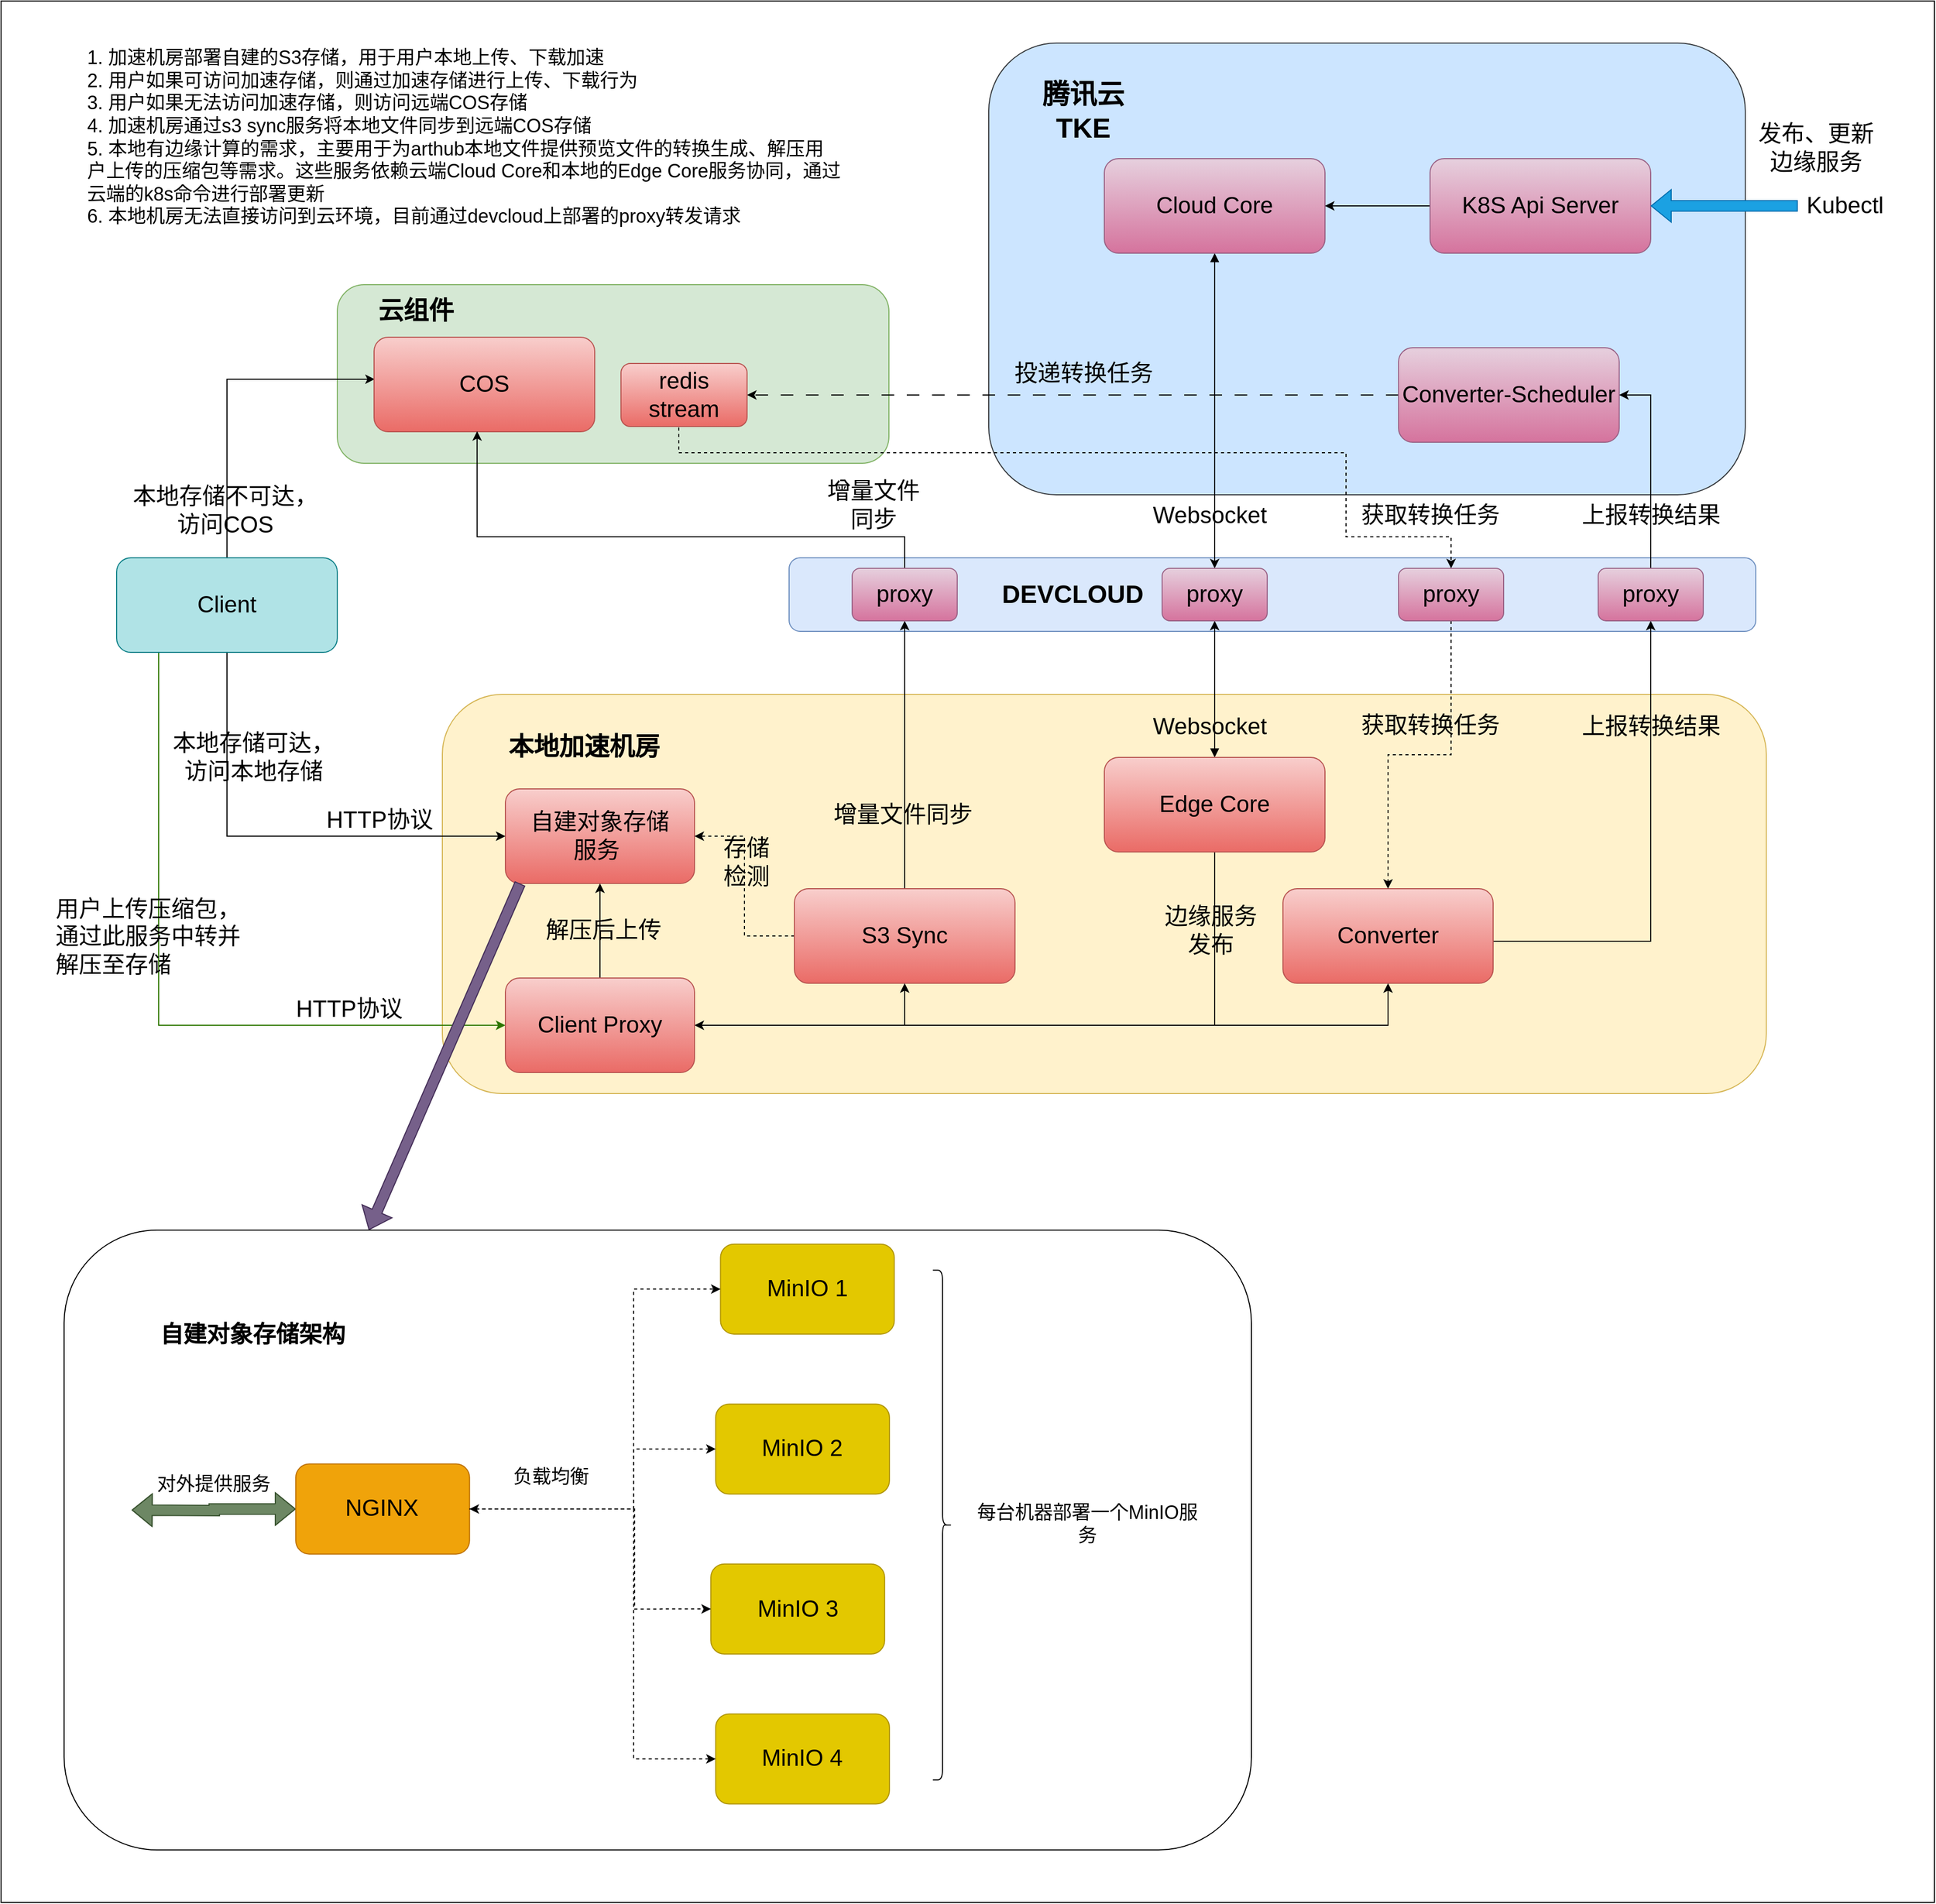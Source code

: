 <mxfile version="21.1.4" type="github">
  <diagram name="第 1 页" id="gfby3PmrfD_U8mLN3vST">
    <mxGraphModel dx="3566" dy="869" grid="1" gridSize="10" guides="1" tooltips="1" connect="1" arrows="1" fold="1" page="1" pageScale="1" pageWidth="1654" pageHeight="1169" math="0" shadow="0">
      <root>
        <mxCell id="0" />
        <mxCell id="1" parent="0" />
        <mxCell id="VNvTYN1yvB8yNp_CZ_hL-21" value="" style="rounded=0;whiteSpace=wrap;html=1;" vertex="1" parent="1">
          <mxGeometry x="-1010" y="10" width="1840" height="1810" as="geometry" />
        </mxCell>
        <mxCell id="IynW-cATV-pzJD-m26w4-99" value="" style="rounded=1;whiteSpace=wrap;html=1;fillColor=#cce5ff;strokeColor=#36393d;" parent="1" vertex="1">
          <mxGeometry x="-70" y="50" width="720" height="430" as="geometry" />
        </mxCell>
        <mxCell id="IynW-cATV-pzJD-m26w4-97" value="" style="rounded=1;whiteSpace=wrap;html=1;fillColor=#d5e8d4;strokeColor=#82b366;" parent="1" vertex="1">
          <mxGeometry x="-690" y="280" width="525" height="170" as="geometry" />
        </mxCell>
        <mxCell id="IynW-cATV-pzJD-m26w4-93" value="" style="rounded=1;whiteSpace=wrap;html=1;fillColor=#fff2cc;strokeColor=#d6b656;" parent="1" vertex="1">
          <mxGeometry x="-590" y="670" width="1260" height="380" as="geometry" />
        </mxCell>
        <mxCell id="IynW-cATV-pzJD-m26w4-91" value="" style="rounded=1;whiteSpace=wrap;html=1;fillColor=#dae8fc;strokeColor=#6c8ebf;" parent="1" vertex="1">
          <mxGeometry x="-260" y="540" width="920" height="70" as="geometry" />
        </mxCell>
        <mxCell id="IynW-cATV-pzJD-m26w4-64" style="edgeStyle=orthogonalEdgeStyle;rounded=0;orthogonalLoop=1;jettySize=auto;html=1;exitX=1;exitY=0.5;exitDx=0;exitDy=0;entryX=0.5;entryY=1;entryDx=0;entryDy=0;" parent="1" source="2hHQCEHZhG925bIhgHVo-1" target="IynW-cATV-pzJD-m26w4-73" edge="1">
          <mxGeometry relative="1" as="geometry">
            <mxPoint x="830" y="620" as="targetPoint" />
            <Array as="points">
              <mxPoint x="410" y="905" />
              <mxPoint x="560" y="905" />
            </Array>
          </mxGeometry>
        </mxCell>
        <mxCell id="8BzjSbciPG6FjHRtyO9h-1" value="&lt;font style=&quot;font-size: 22px;&quot;&gt;上报转换结果&lt;/font&gt;" style="edgeLabel;html=1;align=center;verticalAlign=middle;resizable=0;points=[];labelBackgroundColor=none;" parent="IynW-cATV-pzJD-m26w4-64" vertex="1" connectable="0">
          <mxGeometry x="0.307" y="-1" relative="1" as="geometry">
            <mxPoint x="-1" y="-59" as="offset" />
          </mxGeometry>
        </mxCell>
        <mxCell id="2hHQCEHZhG925bIhgHVo-1" value="Converter" style="rounded=1;whiteSpace=wrap;html=1;fontSize=22;fillColor=#f8cecc;gradientColor=#ea6b66;strokeColor=#b85450;" parent="1" vertex="1">
          <mxGeometry x="210" y="855" width="200" height="90" as="geometry" />
        </mxCell>
        <mxCell id="8BzjSbciPG6FjHRtyO9h-3" style="edgeStyle=orthogonalEdgeStyle;rounded=0;orthogonalLoop=1;jettySize=auto;html=1;exitX=0;exitY=0.5;exitDx=0;exitDy=0;dashed=1;dashPattern=12 12;" parent="1" source="2hHQCEHZhG925bIhgHVo-2" target="2hHQCEHZhG925bIhgHVo-4" edge="1">
          <mxGeometry relative="1" as="geometry" />
        </mxCell>
        <mxCell id="8BzjSbciPG6FjHRtyO9h-4" value="&lt;font style=&quot;font-size: 22px;&quot;&gt;投递转换任务&lt;/font&gt;" style="edgeLabel;html=1;align=center;verticalAlign=middle;resizable=0;points=[];labelBackgroundColor=none;" parent="8BzjSbciPG6FjHRtyO9h-3" vertex="1" connectable="0">
          <mxGeometry x="-0.161" y="-1" relative="1" as="geometry">
            <mxPoint x="-40" y="-19" as="offset" />
          </mxGeometry>
        </mxCell>
        <mxCell id="2hHQCEHZhG925bIhgHVo-2" value="Converter-Scheduler" style="rounded=1;whiteSpace=wrap;html=1;fontSize=22;fillColor=#e6d0de;gradientColor=#d5739d;strokeColor=#996185;" parent="1" vertex="1">
          <mxGeometry x="320" y="340" width="210" height="90" as="geometry" />
        </mxCell>
        <mxCell id="IynW-cATV-pzJD-m26w4-22" style="edgeStyle=orthogonalEdgeStyle;rounded=0;orthogonalLoop=1;jettySize=auto;html=1;entryX=0.5;entryY=0;entryDx=0;entryDy=0;dashed=1;exitX=0.5;exitY=1;exitDx=0;exitDy=0;" parent="1" source="2hHQCEHZhG925bIhgHVo-4" target="IynW-cATV-pzJD-m26w4-71" edge="1">
          <mxGeometry relative="1" as="geometry">
            <mxPoint x="380" y="500" as="targetPoint" />
            <Array as="points">
              <mxPoint x="-365" y="440" />
              <mxPoint x="270" y="440" />
              <mxPoint x="270" y="520" />
              <mxPoint x="370" y="520" />
            </Array>
          </mxGeometry>
        </mxCell>
        <mxCell id="2hHQCEHZhG925bIhgHVo-4" value="&lt;font style=&quot;font-size: 22px;&quot;&gt;redis stream&lt;/font&gt;" style="rounded=1;whiteSpace=wrap;html=1;fillColor=#f8cecc;gradientColor=#ea6b66;strokeColor=#b85450;" parent="1" vertex="1">
          <mxGeometry x="-420" y="355" width="120" height="60" as="geometry" />
        </mxCell>
        <mxCell id="2hHQCEHZhG925bIhgHVo-6" value="自建对象存储&lt;br&gt;服务&lt;span style=&quot;white-space: pre; font-size: 22px;&quot;&gt; &lt;/span&gt;" style="rounded=1;whiteSpace=wrap;html=1;fontSize=22;fillColor=#f8cecc;gradientColor=#ea6b66;strokeColor=#b85450;" parent="1" vertex="1">
          <mxGeometry x="-530" y="760" width="180" height="90" as="geometry" />
        </mxCell>
        <mxCell id="IynW-cATV-pzJD-m26w4-52" style="edgeStyle=orthogonalEdgeStyle;rounded=0;orthogonalLoop=1;jettySize=auto;html=1;exitX=0.5;exitY=1;exitDx=0;exitDy=0;entryX=0;entryY=0.5;entryDx=0;entryDy=0;" parent="1" source="2hHQCEHZhG925bIhgHVo-8" target="2hHQCEHZhG925bIhgHVo-6" edge="1">
          <mxGeometry relative="1" as="geometry" />
        </mxCell>
        <mxCell id="IynW-cATV-pzJD-m26w4-53" value="&lt;font style=&quot;font-size: 22px;&quot;&gt;本地存储可达，&lt;br&gt;访问本地存储&lt;/font&gt;" style="edgeLabel;html=1;align=center;verticalAlign=middle;resizable=0;points=[];labelBackgroundColor=none;" parent="IynW-cATV-pzJD-m26w4-52" vertex="1" connectable="0">
          <mxGeometry x="-0.518" y="-1" relative="1" as="geometry">
            <mxPoint x="26" y="-6" as="offset" />
          </mxGeometry>
        </mxCell>
        <mxCell id="8BzjSbciPG6FjHRtyO9h-2" value="&lt;font style=&quot;font-size: 22px;&quot;&gt;HTTP协议&lt;/font&gt;" style="edgeLabel;html=1;align=center;verticalAlign=middle;resizable=0;points=[];labelBackgroundColor=none;" parent="IynW-cATV-pzJD-m26w4-52" vertex="1" connectable="0">
          <mxGeometry x="0.723" y="2" relative="1" as="geometry">
            <mxPoint x="-59" y="-13" as="offset" />
          </mxGeometry>
        </mxCell>
        <mxCell id="IynW-cATV-pzJD-m26w4-83" style="edgeStyle=orthogonalEdgeStyle;rounded=0;orthogonalLoop=1;jettySize=auto;html=1;exitX=0.5;exitY=0;exitDx=0;exitDy=0;entryX=0.003;entryY=0.444;entryDx=0;entryDy=0;entryPerimeter=0;" parent="1" source="2hHQCEHZhG925bIhgHVo-8" target="2hHQCEHZhG925bIhgHVo-9" edge="1">
          <mxGeometry relative="1" as="geometry" />
        </mxCell>
        <mxCell id="IynW-cATV-pzJD-m26w4-84" value="&lt;font style=&quot;font-size: 22px;&quot;&gt;本地存储不可达，&lt;br style=&quot;border-color: var(--border-color);&quot;&gt;访问COS&lt;/font&gt;" style="edgeLabel;html=1;align=center;verticalAlign=middle;resizable=0;points=[];labelBackgroundColor=none;" parent="IynW-cATV-pzJD-m26w4-83" vertex="1" connectable="0">
          <mxGeometry x="-0.709" y="2" relative="1" as="geometry">
            <mxPoint as="offset" />
          </mxGeometry>
        </mxCell>
        <mxCell id="8BzjSbciPG6FjHRtyO9h-8" style="edgeStyle=orthogonalEdgeStyle;rounded=0;orthogonalLoop=1;jettySize=auto;html=1;exitX=0.25;exitY=1;exitDx=0;exitDy=0;entryX=0;entryY=0.5;entryDx=0;entryDy=0;fillColor=#60a917;strokeColor=#2D7600;" parent="1" source="2hHQCEHZhG925bIhgHVo-8" target="8BzjSbciPG6FjHRtyO9h-6" edge="1">
          <mxGeometry relative="1" as="geometry">
            <Array as="points">
              <mxPoint x="-860" y="630" />
              <mxPoint x="-860" y="985" />
            </Array>
          </mxGeometry>
        </mxCell>
        <mxCell id="8BzjSbciPG6FjHRtyO9h-10" value="&lt;font style=&quot;font-size: 22px;&quot;&gt;HTTP协议&lt;/font&gt;" style="edgeLabel;html=1;align=center;verticalAlign=middle;resizable=0;points=[];" parent="8BzjSbciPG6FjHRtyO9h-8" vertex="1" connectable="0">
          <mxGeometry x="0.462" y="3" relative="1" as="geometry">
            <mxPoint x="38" y="-12" as="offset" />
          </mxGeometry>
        </mxCell>
        <mxCell id="2hHQCEHZhG925bIhgHVo-8" value="&lt;font style=&quot;font-size: 22px;&quot;&gt;Client&lt;/font&gt;" style="rounded=1;whiteSpace=wrap;html=1;fillColor=#b0e3e6;strokeColor=#0e8088;" parent="1" vertex="1">
          <mxGeometry x="-900" y="540" width="210" height="90" as="geometry" />
        </mxCell>
        <mxCell id="2hHQCEHZhG925bIhgHVo-9" value="&lt;font style=&quot;font-size: 22px;&quot;&gt;COS&lt;/font&gt;" style="rounded=1;whiteSpace=wrap;html=1;fillColor=#f8cecc;gradientColor=#ea6b66;strokeColor=#b85450;" parent="1" vertex="1">
          <mxGeometry x="-655" y="330" width="210" height="90" as="geometry" />
        </mxCell>
        <mxCell id="IynW-cATV-pzJD-m26w4-38" style="edgeStyle=orthogonalEdgeStyle;rounded=0;orthogonalLoop=1;jettySize=auto;html=1;exitX=0.5;exitY=0;exitDx=0;exitDy=0;entryX=0.467;entryY=0.994;entryDx=0;entryDy=0;entryPerimeter=0;" parent="1" source="IynW-cATV-pzJD-m26w4-43" target="2hHQCEHZhG925bIhgHVo-9" edge="1">
          <mxGeometry relative="1" as="geometry">
            <Array as="points">
              <mxPoint x="-150" y="520" />
              <mxPoint x="-557" y="520" />
            </Array>
          </mxGeometry>
        </mxCell>
        <mxCell id="IynW-cATV-pzJD-m26w4-39" value="&lt;font style=&quot;font-size: 22px;&quot;&gt;增量文件&lt;br&gt;同步&lt;/font&gt;" style="edgeLabel;html=1;align=center;verticalAlign=middle;resizable=0;points=[];labelBackgroundColor=none;" parent="IynW-cATV-pzJD-m26w4-38" vertex="1" connectable="0">
          <mxGeometry x="0.548" y="3" relative="1" as="geometry">
            <mxPoint x="356" y="-33" as="offset" />
          </mxGeometry>
        </mxCell>
        <mxCell id="IynW-cATV-pzJD-m26w4-45" style="edgeStyle=orthogonalEdgeStyle;rounded=0;orthogonalLoop=1;jettySize=auto;html=1;exitX=0.5;exitY=0;exitDx=0;exitDy=0;entryX=0.5;entryY=1;entryDx=0;entryDy=0;" parent="1" source="2hHQCEHZhG925bIhgHVo-10" target="IynW-cATV-pzJD-m26w4-43" edge="1">
          <mxGeometry relative="1" as="geometry" />
        </mxCell>
        <mxCell id="IynW-cATV-pzJD-m26w4-88" value="&lt;font style=&quot;font-size: 22px;&quot;&gt;增量文件同步&lt;/font&gt;" style="edgeLabel;html=1;align=center;verticalAlign=middle;resizable=0;points=[];labelBackgroundColor=none;" parent="IynW-cATV-pzJD-m26w4-45" vertex="1" connectable="0">
          <mxGeometry x="-0.45" y="2" relative="1" as="geometry">
            <mxPoint as="offset" />
          </mxGeometry>
        </mxCell>
        <mxCell id="IynW-cATV-pzJD-m26w4-94" style="edgeStyle=orthogonalEdgeStyle;rounded=0;orthogonalLoop=1;jettySize=auto;html=1;exitX=0;exitY=0.5;exitDx=0;exitDy=0;entryX=1;entryY=0.5;entryDx=0;entryDy=0;dashed=1;" parent="1" source="2hHQCEHZhG925bIhgHVo-10" target="2hHQCEHZhG925bIhgHVo-6" edge="1">
          <mxGeometry relative="1" as="geometry" />
        </mxCell>
        <mxCell id="IynW-cATV-pzJD-m26w4-95" value="&lt;font style=&quot;font-size: 22px;&quot;&gt;存储&lt;br&gt;检测&lt;/font&gt;" style="edgeLabel;html=1;align=center;verticalAlign=middle;resizable=0;points=[];labelBackgroundColor=none;" parent="IynW-cATV-pzJD-m26w4-94" vertex="1" connectable="0">
          <mxGeometry x="0.239" y="-1" relative="1" as="geometry">
            <mxPoint as="offset" />
          </mxGeometry>
        </mxCell>
        <mxCell id="2hHQCEHZhG925bIhgHVo-10" value="S3 Sync" style="rounded=1;whiteSpace=wrap;html=1;fontSize=22;fillColor=#f8cecc;gradientColor=#ea6b66;strokeColor=#b85450;" parent="1" vertex="1">
          <mxGeometry x="-255" y="855" width="210" height="90" as="geometry" />
        </mxCell>
        <mxCell id="IynW-cATV-pzJD-m26w4-6" value="" style="edgeStyle=orthogonalEdgeStyle;rounded=0;orthogonalLoop=1;jettySize=auto;html=1;startArrow=block;startFill=1;entryX=0.5;entryY=0;entryDx=0;entryDy=0;" parent="1" source="IynW-cATV-pzJD-m26w4-1" target="IynW-cATV-pzJD-m26w4-70" edge="1">
          <mxGeometry relative="1" as="geometry">
            <mxPoint x="120" y="430" as="targetPoint" />
          </mxGeometry>
        </mxCell>
        <mxCell id="IynW-cATV-pzJD-m26w4-1" value="Cloud Core" style="rounded=1;whiteSpace=wrap;html=1;fontSize=22;fillColor=#e6d0de;gradientColor=#d5739d;strokeColor=#996185;" parent="1" vertex="1">
          <mxGeometry x="40" y="160" width="210" height="90" as="geometry" />
        </mxCell>
        <mxCell id="IynW-cATV-pzJD-m26w4-4" style="edgeStyle=orthogonalEdgeStyle;rounded=0;orthogonalLoop=1;jettySize=auto;html=1;exitX=0.5;exitY=0;exitDx=0;exitDy=0;entryX=0.5;entryY=1;entryDx=0;entryDy=0;strokeColor=default;startArrow=block;startFill=1;" parent="1" source="IynW-cATV-pzJD-m26w4-2" target="IynW-cATV-pzJD-m26w4-70" edge="1">
          <mxGeometry relative="1" as="geometry">
            <mxPoint x="110" y="595" as="targetPoint" />
          </mxGeometry>
        </mxCell>
        <mxCell id="IynW-cATV-pzJD-m26w4-87" value="&lt;font style=&quot;font-size: 22px;&quot;&gt;Websocket&lt;/font&gt;" style="edgeLabel;html=1;align=center;verticalAlign=middle;resizable=0;points=[];labelBackgroundColor=none;" parent="IynW-cATV-pzJD-m26w4-4" vertex="1" connectable="0">
          <mxGeometry x="0.072" relative="1" as="geometry">
            <mxPoint x="-5" y="40" as="offset" />
          </mxGeometry>
        </mxCell>
        <mxCell id="IynW-cATV-pzJD-m26w4-27" style="edgeStyle=orthogonalEdgeStyle;rounded=0;orthogonalLoop=1;jettySize=auto;html=1;exitX=0.5;exitY=1;exitDx=0;exitDy=0;startArrow=none;entryX=0.5;entryY=1;entryDx=0;entryDy=0;" parent="1" source="IynW-cATV-pzJD-m26w4-2" target="2hHQCEHZhG925bIhgHVo-10" edge="1">
          <mxGeometry relative="1" as="geometry">
            <mxPoint x="110" y="945" as="sourcePoint" />
            <mxPoint x="-200" y="915" as="targetPoint" />
            <Array as="points">
              <mxPoint x="145" y="985" />
              <mxPoint x="-150" y="985" />
            </Array>
          </mxGeometry>
        </mxCell>
        <mxCell id="IynW-cATV-pzJD-m26w4-60" style="edgeStyle=orthogonalEdgeStyle;rounded=0;orthogonalLoop=1;jettySize=auto;html=1;exitX=0.5;exitY=1;exitDx=0;exitDy=0;" parent="1" source="IynW-cATV-pzJD-m26w4-2" target="2hHQCEHZhG925bIhgHVo-1" edge="1">
          <mxGeometry relative="1" as="geometry">
            <Array as="points">
              <mxPoint x="145" y="985" />
              <mxPoint x="310" y="985" />
            </Array>
          </mxGeometry>
        </mxCell>
        <mxCell id="IynW-cATV-pzJD-m26w4-61" value="&lt;font style=&quot;font-size: 22px;&quot;&gt;边缘服务&lt;br&gt;发布&lt;/font&gt;" style="edgeLabel;html=1;align=center;verticalAlign=middle;resizable=0;points=[];labelBackgroundColor=none;" parent="IynW-cATV-pzJD-m26w4-60" vertex="1" connectable="0">
          <mxGeometry x="-0.596" y="-4" relative="1" as="geometry">
            <mxPoint as="offset" />
          </mxGeometry>
        </mxCell>
        <mxCell id="8BzjSbciPG6FjHRtyO9h-15" style="edgeStyle=orthogonalEdgeStyle;rounded=0;orthogonalLoop=1;jettySize=auto;html=1;exitX=0.5;exitY=1;exitDx=0;exitDy=0;entryX=1;entryY=0.5;entryDx=0;entryDy=0;" parent="1" source="IynW-cATV-pzJD-m26w4-2" target="8BzjSbciPG6FjHRtyO9h-6" edge="1">
          <mxGeometry relative="1" as="geometry" />
        </mxCell>
        <mxCell id="IynW-cATV-pzJD-m26w4-2" value="Edge Core" style="rounded=1;whiteSpace=wrap;html=1;fontSize=22;fillColor=#f8cecc;gradientColor=#ea6b66;strokeColor=#b85450;" parent="1" vertex="1">
          <mxGeometry x="40" y="730" width="210" height="90" as="geometry" />
        </mxCell>
        <mxCell id="IynW-cATV-pzJD-m26w4-16" style="edgeStyle=orthogonalEdgeStyle;rounded=0;orthogonalLoop=1;jettySize=auto;html=1;entryX=1;entryY=0.5;entryDx=0;entryDy=0;" parent="1" source="IynW-cATV-pzJD-m26w4-3" target="IynW-cATV-pzJD-m26w4-1" edge="1">
          <mxGeometry relative="1" as="geometry" />
        </mxCell>
        <mxCell id="IynW-cATV-pzJD-m26w4-23" style="edgeStyle=orthogonalEdgeStyle;rounded=0;orthogonalLoop=1;jettySize=auto;html=1;exitX=0.5;exitY=1;exitDx=0;exitDy=0;entryX=0.5;entryY=0;entryDx=0;entryDy=0;dashed=1;" parent="1" source="IynW-cATV-pzJD-m26w4-71" target="2hHQCEHZhG925bIhgHVo-1" edge="1">
          <mxGeometry relative="1" as="geometry">
            <mxPoint x="370" y="665" as="sourcePoint" />
          </mxGeometry>
        </mxCell>
        <mxCell id="IynW-cATV-pzJD-m26w4-24" value="&lt;font style=&quot;font-size: 22px;&quot;&gt;获取转换任务&lt;/font&gt;" style="edgeLabel;html=1;align=center;verticalAlign=middle;resizable=0;points=[];labelBackgroundColor=none;" parent="IynW-cATV-pzJD-m26w4-23" vertex="1" connectable="0">
          <mxGeometry x="-0.6" y="1" relative="1" as="geometry">
            <mxPoint x="-21" y="37" as="offset" />
          </mxGeometry>
        </mxCell>
        <mxCell id="IynW-cATV-pzJD-m26w4-43" value="proxy" style="rounded=1;whiteSpace=wrap;html=1;fontSize=22;fillColor=#e6d0de;gradientColor=#d5739d;strokeColor=#996185;" parent="1" vertex="1">
          <mxGeometry x="-200" y="550" width="100" height="50" as="geometry" />
        </mxCell>
        <mxCell id="IynW-cATV-pzJD-m26w4-66" style="edgeStyle=orthogonalEdgeStyle;rounded=0;orthogonalLoop=1;jettySize=auto;html=1;exitX=0.5;exitY=0;exitDx=0;exitDy=0;entryX=1;entryY=0.5;entryDx=0;entryDy=0;" parent="1" source="IynW-cATV-pzJD-m26w4-73" target="2hHQCEHZhG925bIhgHVo-2" edge="1">
          <mxGeometry relative="1" as="geometry">
            <mxPoint x="830" y="510" as="sourcePoint" />
          </mxGeometry>
        </mxCell>
        <mxCell id="IynW-cATV-pzJD-m26w4-70" value="proxy" style="rounded=1;whiteSpace=wrap;html=1;fontSize=22;fillColor=#e6d0de;gradientColor=#d5739d;strokeColor=#996185;" parent="1" vertex="1">
          <mxGeometry x="95" y="550" width="100" height="50" as="geometry" />
        </mxCell>
        <mxCell id="IynW-cATV-pzJD-m26w4-71" value="proxy" style="rounded=1;whiteSpace=wrap;html=1;fontSize=22;fillColor=#e6d0de;gradientColor=#d5739d;strokeColor=#996185;" parent="1" vertex="1">
          <mxGeometry x="320" y="550" width="100" height="50" as="geometry" />
        </mxCell>
        <mxCell id="IynW-cATV-pzJD-m26w4-73" value="proxy" style="rounded=1;whiteSpace=wrap;html=1;fontSize=22;fillColor=#e6d0de;gradientColor=#d5739d;strokeColor=#996185;" parent="1" vertex="1">
          <mxGeometry x="510" y="550" width="100" height="50" as="geometry" />
        </mxCell>
        <mxCell id="IynW-cATV-pzJD-m26w4-77" value="" style="group;fontSize=22;" parent="1" vertex="1" connectable="0">
          <mxGeometry x="350" y="160" width="410" height="90" as="geometry" />
        </mxCell>
        <mxCell id="IynW-cATV-pzJD-m26w4-3" value="&lt;font style=&quot;font-size: 22px;&quot;&gt;K8S Api Server&lt;/font&gt;" style="rounded=1;whiteSpace=wrap;html=1;fillColor=#e6d0de;gradientColor=#d5739d;strokeColor=#996185;" parent="IynW-cATV-pzJD-m26w4-77" vertex="1">
          <mxGeometry width="210" height="90" as="geometry" />
        </mxCell>
        <mxCell id="IynW-cATV-pzJD-m26w4-12" value="" style="shape=flexArrow;endArrow=classic;html=1;rounded=0;entryX=1;entryY=0.5;entryDx=0;entryDy=0;fillColor=#1ba1e2;strokeColor=#006EAF;" parent="IynW-cATV-pzJD-m26w4-77" target="IynW-cATV-pzJD-m26w4-3" edge="1">
          <mxGeometry width="50" height="50" relative="1" as="geometry">
            <mxPoint x="350" y="45" as="sourcePoint" />
            <mxPoint x="-90" y="130" as="targetPoint" />
          </mxGeometry>
        </mxCell>
        <mxCell id="IynW-cATV-pzJD-m26w4-13" value="&lt;font style=&quot;font-size: 22px;&quot;&gt;Kubectl&lt;/font&gt;" style="text;html=1;strokeColor=none;fillColor=none;align=center;verticalAlign=middle;whiteSpace=wrap;rounded=0;" parent="IynW-cATV-pzJD-m26w4-77" vertex="1">
          <mxGeometry x="365" y="30" width="60" height="30" as="geometry" />
        </mxCell>
        <mxCell id="IynW-cATV-pzJD-m26w4-92" value="&lt;font style=&quot;font-size: 24px;&quot;&gt;&lt;b&gt;DEVCLOUD&lt;/b&gt;&lt;/font&gt;" style="text;html=1;strokeColor=none;fillColor=none;align=center;verticalAlign=middle;whiteSpace=wrap;rounded=0;" parent="1" vertex="1">
          <mxGeometry x="-20" y="560" width="60" height="30" as="geometry" />
        </mxCell>
        <mxCell id="IynW-cATV-pzJD-m26w4-96" value="&lt;font style=&quot;font-size: 24px;&quot;&gt;&lt;b&gt;本地加速机房&lt;/b&gt;&lt;/font&gt;" style="text;html=1;strokeColor=none;fillColor=none;align=center;verticalAlign=middle;whiteSpace=wrap;rounded=0;" parent="1" vertex="1">
          <mxGeometry x="-560" y="710" width="210" height="20" as="geometry" />
        </mxCell>
        <mxCell id="IynW-cATV-pzJD-m26w4-98" value="&lt;span style=&quot;font-size: 24px;&quot;&gt;&lt;b&gt;云组件&lt;/b&gt;&lt;/span&gt;" style="text;html=1;strokeColor=none;fillColor=none;align=center;verticalAlign=middle;whiteSpace=wrap;rounded=0;" parent="1" vertex="1">
          <mxGeometry x="-665" y="290" width="100" height="30" as="geometry" />
        </mxCell>
        <mxCell id="IynW-cATV-pzJD-m26w4-100" value="&lt;span style=&quot;font-size: 26px;&quot;&gt;&lt;b&gt;腾讯云TKE&lt;/b&gt;&lt;/span&gt;" style="text;html=1;strokeColor=none;fillColor=none;align=center;verticalAlign=middle;whiteSpace=wrap;rounded=0;" parent="1" vertex="1">
          <mxGeometry x="-40" y="100" width="120" height="30" as="geometry" />
        </mxCell>
        <mxCell id="IynW-cATV-pzJD-m26w4-14" value="&lt;font style=&quot;font-size: 22px;&quot;&gt;发布、更新边缘服务&lt;/font&gt;" style="text;html=1;strokeColor=none;fillColor=none;align=center;verticalAlign=middle;whiteSpace=wrap;rounded=0;" parent="1" vertex="1">
          <mxGeometry x="660" y="130" width="115" height="40" as="geometry" />
        </mxCell>
        <mxCell id="8BzjSbciPG6FjHRtyO9h-13" style="edgeStyle=orthogonalEdgeStyle;rounded=0;orthogonalLoop=1;jettySize=auto;html=1;exitX=0.5;exitY=0;exitDx=0;exitDy=0;" parent="1" source="8BzjSbciPG6FjHRtyO9h-6" target="2hHQCEHZhG925bIhgHVo-6" edge="1">
          <mxGeometry relative="1" as="geometry" />
        </mxCell>
        <mxCell id="8BzjSbciPG6FjHRtyO9h-14" value="&lt;font style=&quot;font-size: 22px;&quot;&gt;解压后上传&lt;/font&gt;" style="edgeLabel;html=1;align=center;verticalAlign=middle;resizable=0;points=[];labelBackgroundColor=none;" parent="8BzjSbciPG6FjHRtyO9h-13" vertex="1" connectable="0">
          <mxGeometry y="-3" relative="1" as="geometry">
            <mxPoint as="offset" />
          </mxGeometry>
        </mxCell>
        <mxCell id="8BzjSbciPG6FjHRtyO9h-6" value="Client Proxy" style="rounded=1;whiteSpace=wrap;html=1;fontSize=22;fillColor=#f8cecc;gradientColor=#ea6b66;strokeColor=#b85450;" parent="1" vertex="1">
          <mxGeometry x="-530" y="940" width="180" height="90" as="geometry" />
        </mxCell>
        <mxCell id="8BzjSbciPG6FjHRtyO9h-11" value="&lt;span style=&quot;font-size: 22px;&quot;&gt;用户上传压缩包，通过此服务中转并解压至存储&lt;/span&gt;" style="text;whiteSpace=wrap;html=1;" parent="1" vertex="1">
          <mxGeometry x="-960" y="855" width="190" height="80" as="geometry" />
        </mxCell>
        <mxCell id="8BzjSbciPG6FjHRtyO9h-17" value="&lt;font style=&quot;font-size: 22px;&quot;&gt;Websocket&lt;/font&gt;" style="edgeLabel;html=1;align=center;verticalAlign=middle;resizable=0;points=[];labelBackgroundColor=none;" parent="1" vertex="1" connectable="0">
          <mxGeometry x="140" y="500" as="geometry" />
        </mxCell>
        <mxCell id="8BzjSbciPG6FjHRtyO9h-18" value="&lt;font style=&quot;font-size: 22px;&quot;&gt;获取转换任务&lt;/font&gt;" style="edgeLabel;html=1;align=center;verticalAlign=middle;resizable=0;points=[];labelBackgroundColor=none;" parent="1" vertex="1" connectable="0">
          <mxGeometry x="350" y="500" as="geometry" />
        </mxCell>
        <mxCell id="8BzjSbciPG6FjHRtyO9h-19" value="&lt;font style=&quot;font-size: 22px;&quot;&gt;上报转换结果&lt;/font&gt;" style="edgeLabel;html=1;align=center;verticalAlign=middle;resizable=0;points=[];labelBackgroundColor=none;" parent="1" vertex="1" connectable="0">
          <mxGeometry x="560" y="500" as="geometry" />
        </mxCell>
        <mxCell id="8BzjSbciPG6FjHRtyO9h-20" value="&lt;font style=&quot;font-size: 18px;&quot;&gt;1. 加速机房部署自建的S3存储，用于用户本地上传、下载加速&lt;br&gt;2. 用户如果可访问加速存储，则通过加速存储进行上传、下载行为&lt;br&gt;3. 用户如果无法访问加速存储，则访问远端COS存储&lt;br&gt;4. 加速机房通过s3 sync服务将本地文件同步到远端COS存储&lt;br&gt;5. 本地有边缘计算的需求，主要用于为arthub本地文件提供预览文件的转换生成、解压用户上传的压缩包等需求。这些服务依赖云端Cloud Core和本地的Edge Core服务协同，通过云端的k8s命令进行部署更新&lt;br&gt;6. 本地机房无法直接访问到云环境，目前通过devcloud上部署的proxy转发请求&lt;br&gt;&lt;/font&gt;" style="text;html=1;strokeColor=none;fillColor=none;align=left;verticalAlign=middle;whiteSpace=wrap;rounded=0;" parent="1" vertex="1">
          <mxGeometry x="-930" y="40" width="720" height="200" as="geometry" />
        </mxCell>
        <mxCell id="VNvTYN1yvB8yNp_CZ_hL-17" value="" style="shape=flexArrow;endArrow=classic;html=1;rounded=0;fillColor=#76608a;strokeColor=#432D57;" edge="1" parent="1">
          <mxGeometry width="50" height="50" relative="1" as="geometry">
            <mxPoint x="-516" y="850" as="sourcePoint" />
            <mxPoint x="-660" y="1180" as="targetPoint" />
          </mxGeometry>
        </mxCell>
        <mxCell id="VNvTYN1yvB8yNp_CZ_hL-20" value="" style="group" vertex="1" connectable="0" parent="1">
          <mxGeometry x="-950" y="1180" width="1130" height="590" as="geometry" />
        </mxCell>
        <mxCell id="VNvTYN1yvB8yNp_CZ_hL-18" value="" style="rounded=1;whiteSpace=wrap;html=1;" vertex="1" parent="VNvTYN1yvB8yNp_CZ_hL-20">
          <mxGeometry width="1130" height="590" as="geometry" />
        </mxCell>
        <mxCell id="VNvTYN1yvB8yNp_CZ_hL-11" style="edgeStyle=orthogonalEdgeStyle;shape=flexArrow;rounded=0;orthogonalLoop=1;jettySize=auto;html=1;exitX=0;exitY=0.5;exitDx=0;exitDy=0;startArrow=block;fillColor=#6d8764;strokeColor=#3A5431;" edge="1" parent="VNvTYN1yvB8yNp_CZ_hL-20" source="VNvTYN1yvB8yNp_CZ_hL-2">
          <mxGeometry relative="1" as="geometry">
            <mxPoint x="64.309" y="266.452" as="targetPoint" />
          </mxGeometry>
        </mxCell>
        <mxCell id="VNvTYN1yvB8yNp_CZ_hL-2" value="NGINX" style="rounded=1;whiteSpace=wrap;html=1;fontSize=22;fillColor=#f0a30a;strokeColor=#BD7000;fontColor=#000000;" vertex="1" parent="VNvTYN1yvB8yNp_CZ_hL-20">
          <mxGeometry x="220.488" y="222.677" width="165.366" height="85.645" as="geometry" />
        </mxCell>
        <mxCell id="VNvTYN1yvB8yNp_CZ_hL-3" value="MinIO 1" style="rounded=1;whiteSpace=wrap;html=1;fontSize=22;fillColor=#e3c800;strokeColor=#B09500;fontColor=#000000;" vertex="1" parent="VNvTYN1yvB8yNp_CZ_hL-20">
          <mxGeometry x="624.715" y="13.323" width="165.366" height="85.645" as="geometry" />
        </mxCell>
        <mxCell id="VNvTYN1yvB8yNp_CZ_hL-7" style="edgeStyle=orthogonalEdgeStyle;rounded=0;orthogonalLoop=1;jettySize=auto;html=1;exitX=1;exitY=0.5;exitDx=0;exitDy=0;entryX=0;entryY=0.5;entryDx=0;entryDy=0;dashed=1;" edge="1" parent="VNvTYN1yvB8yNp_CZ_hL-20" source="VNvTYN1yvB8yNp_CZ_hL-2" target="VNvTYN1yvB8yNp_CZ_hL-3">
          <mxGeometry relative="1" as="geometry">
            <Array as="points">
              <mxPoint x="542.033" y="265.5" />
              <mxPoint x="542.033" y="56.145" />
            </Array>
          </mxGeometry>
        </mxCell>
        <mxCell id="VNvTYN1yvB8yNp_CZ_hL-4" value="MinIO 2" style="rounded=1;whiteSpace=wrap;html=1;fontSize=22;fillColor=#e3c800;strokeColor=#B09500;fontColor=#000000;" vertex="1" parent="VNvTYN1yvB8yNp_CZ_hL-20">
          <mxGeometry x="620.122" y="165.581" width="165.366" height="85.645" as="geometry" />
        </mxCell>
        <mxCell id="VNvTYN1yvB8yNp_CZ_hL-8" style="edgeStyle=orthogonalEdgeStyle;rounded=0;orthogonalLoop=1;jettySize=auto;html=1;exitX=1;exitY=0.5;exitDx=0;exitDy=0;entryX=0;entryY=0.5;entryDx=0;entryDy=0;dashed=1;" edge="1" parent="VNvTYN1yvB8yNp_CZ_hL-20" source="VNvTYN1yvB8yNp_CZ_hL-2" target="VNvTYN1yvB8yNp_CZ_hL-4">
          <mxGeometry relative="1" as="geometry">
            <Array as="points">
              <mxPoint x="542.033" y="265.5" />
              <mxPoint x="542.033" y="208.403" />
            </Array>
          </mxGeometry>
        </mxCell>
        <mxCell id="VNvTYN1yvB8yNp_CZ_hL-5" value="MinIO 3" style="rounded=1;whiteSpace=wrap;html=1;fontSize=22;fillColor=#e3c800;strokeColor=#B09500;fontColor=#000000;" vertex="1" parent="VNvTYN1yvB8yNp_CZ_hL-20">
          <mxGeometry x="615.528" y="317.839" width="165.366" height="85.645" as="geometry" />
        </mxCell>
        <mxCell id="VNvTYN1yvB8yNp_CZ_hL-9" style="edgeStyle=orthogonalEdgeStyle;rounded=0;orthogonalLoop=1;jettySize=auto;html=1;exitX=1;exitY=0.5;exitDx=0;exitDy=0;entryX=0;entryY=0.5;entryDx=0;entryDy=0;dashed=1;" edge="1" parent="VNvTYN1yvB8yNp_CZ_hL-20" source="VNvTYN1yvB8yNp_CZ_hL-2" target="VNvTYN1yvB8yNp_CZ_hL-5">
          <mxGeometry relative="1" as="geometry">
            <Array as="points">
              <mxPoint x="542.951" y="265.5" />
              <mxPoint x="542.951" y="360.661" />
            </Array>
          </mxGeometry>
        </mxCell>
        <mxCell id="VNvTYN1yvB8yNp_CZ_hL-6" value="MinIO 4" style="rounded=1;whiteSpace=wrap;html=1;fontSize=22;fillColor=#e3c800;strokeColor=#B09500;fontColor=#000000;" vertex="1" parent="VNvTYN1yvB8yNp_CZ_hL-20">
          <mxGeometry x="620.122" y="460.581" width="165.366" height="85.645" as="geometry" />
        </mxCell>
        <mxCell id="VNvTYN1yvB8yNp_CZ_hL-10" style="edgeStyle=orthogonalEdgeStyle;rounded=0;orthogonalLoop=1;jettySize=auto;html=1;exitX=1;exitY=0.5;exitDx=0;exitDy=0;entryX=0;entryY=0.5;entryDx=0;entryDy=0;startArrow=classic;startFill=1;dashed=1;" edge="1" parent="VNvTYN1yvB8yNp_CZ_hL-20" source="VNvTYN1yvB8yNp_CZ_hL-2" target="VNvTYN1yvB8yNp_CZ_hL-6">
          <mxGeometry relative="1" as="geometry">
            <Array as="points">
              <mxPoint x="542.033" y="265.5" />
              <mxPoint x="542.033" y="503.403" />
            </Array>
          </mxGeometry>
        </mxCell>
        <mxCell id="VNvTYN1yvB8yNp_CZ_hL-13" value="&lt;font style=&quot;font-size: 18px;&quot;&gt;对外提供服务&lt;/font&gt;" style="text;html=1;strokeColor=none;fillColor=none;align=center;verticalAlign=middle;whiteSpace=wrap;rounded=0;" vertex="1" parent="VNvTYN1yvB8yNp_CZ_hL-20">
          <mxGeometry x="82.683" y="227.435" width="119.431" height="28.548" as="geometry" />
        </mxCell>
        <mxCell id="VNvTYN1yvB8yNp_CZ_hL-14" value="&lt;font style=&quot;font-size: 18px;&quot;&gt;负载均衡&lt;/font&gt;" style="text;html=1;strokeColor=none;fillColor=none;align=center;verticalAlign=middle;whiteSpace=wrap;rounded=0;" vertex="1" parent="VNvTYN1yvB8yNp_CZ_hL-20">
          <mxGeometry x="421.683" y="222.677" width="82.683" height="24.742" as="geometry" />
        </mxCell>
        <mxCell id="VNvTYN1yvB8yNp_CZ_hL-15" value="&lt;span style=&quot;font-size: 18px;&quot;&gt;每台机器部署一个MinIO服务&lt;/span&gt;" style="text;html=1;strokeColor=none;fillColor=none;align=center;verticalAlign=middle;whiteSpace=wrap;rounded=0;" vertex="1" parent="VNvTYN1yvB8yNp_CZ_hL-20">
          <mxGeometry x="863.577" y="241.71" width="220.488" height="76.129" as="geometry" />
        </mxCell>
        <mxCell id="VNvTYN1yvB8yNp_CZ_hL-16" value="" style="shape=curlyBracket;whiteSpace=wrap;html=1;rounded=1;flipH=1;labelPosition=right;verticalLabelPosition=middle;align=left;verticalAlign=middle;" vertex="1" parent="VNvTYN1yvB8yNp_CZ_hL-20">
          <mxGeometry x="826.829" y="38.065" width="18.374" height="485.323" as="geometry" />
        </mxCell>
        <mxCell id="VNvTYN1yvB8yNp_CZ_hL-19" value="&lt;font style=&quot;font-size: 22px;&quot;&gt;&lt;b&gt;自建对象存储架构&lt;/b&gt;&lt;/font&gt;" style="text;html=1;strokeColor=none;fillColor=none;align=center;verticalAlign=middle;whiteSpace=wrap;rounded=0;" vertex="1" parent="VNvTYN1yvB8yNp_CZ_hL-20">
          <mxGeometry x="82.683" y="85.645" width="192.927" height="28.548" as="geometry" />
        </mxCell>
      </root>
    </mxGraphModel>
  </diagram>
</mxfile>
